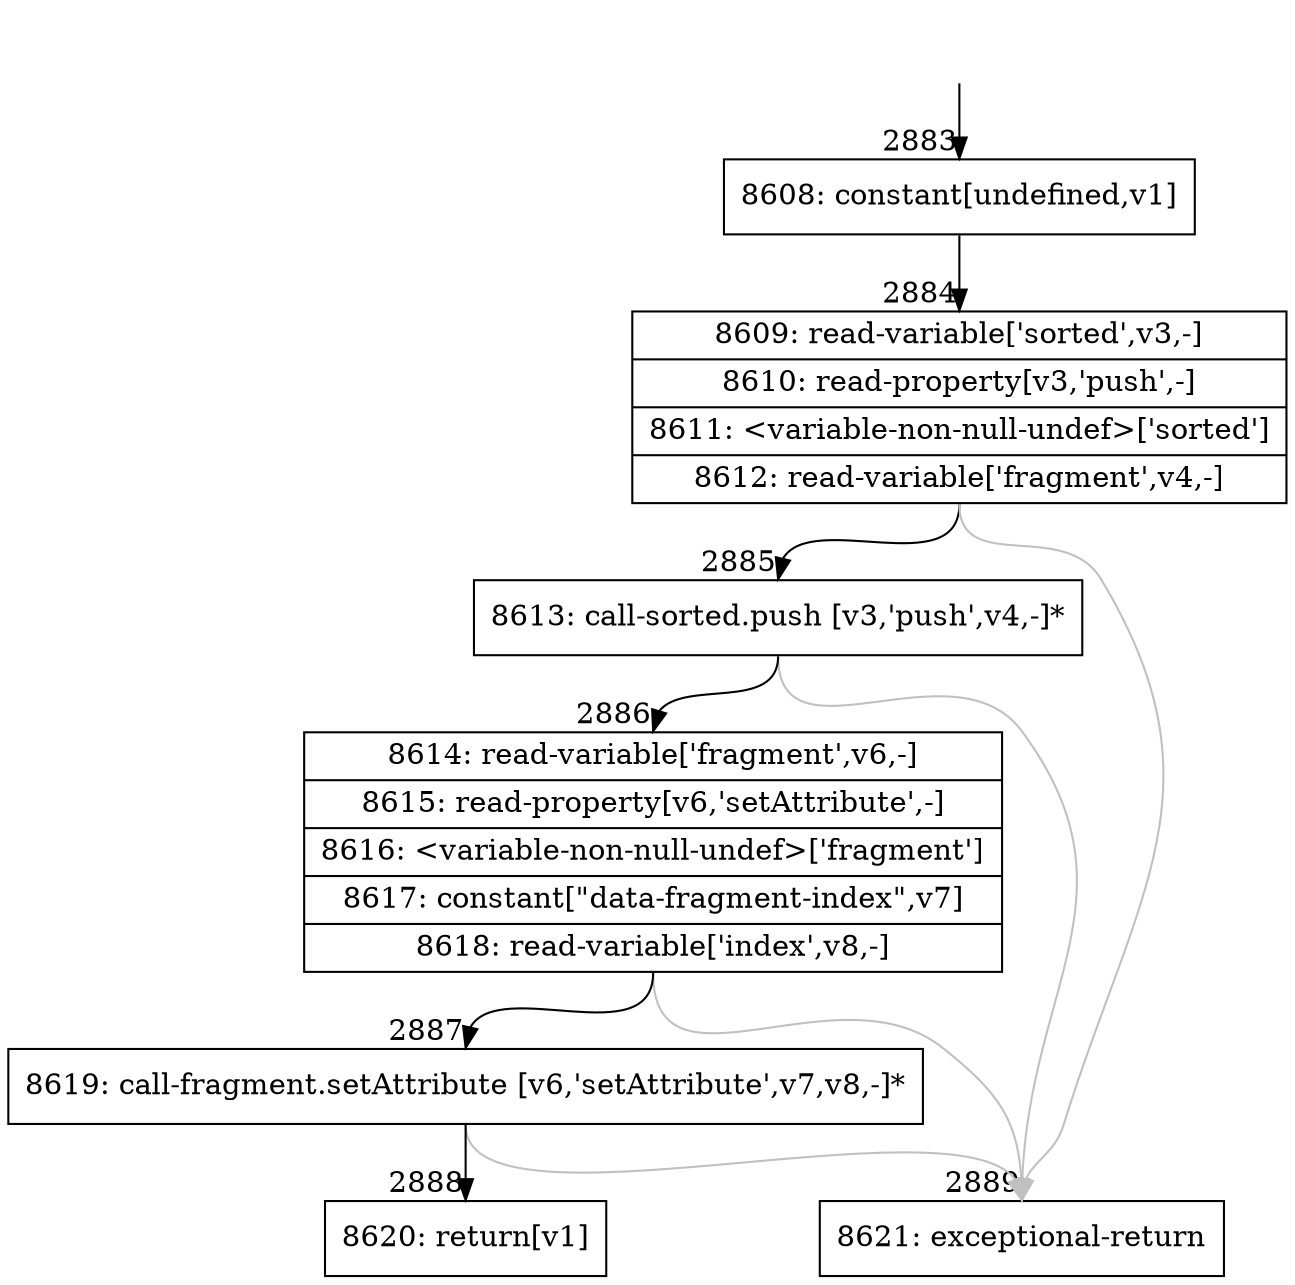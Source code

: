 digraph {
rankdir="TD"
BB_entry177[shape=none,label=""];
BB_entry177 -> BB2883 [tailport=s, headport=n, headlabel="    2883"]
BB2883 [shape=record label="{8608: constant[undefined,v1]}" ] 
BB2883 -> BB2884 [tailport=s, headport=n, headlabel="      2884"]
BB2884 [shape=record label="{8609: read-variable['sorted',v3,-]|8610: read-property[v3,'push',-]|8611: \<variable-non-null-undef\>['sorted']|8612: read-variable['fragment',v4,-]}" ] 
BB2884 -> BB2885 [tailport=s, headport=n, headlabel="      2885"]
BB2884 -> BB2889 [tailport=s, headport=n, color=gray, headlabel="      2889"]
BB2885 [shape=record label="{8613: call-sorted.push [v3,'push',v4,-]*}" ] 
BB2885 -> BB2886 [tailport=s, headport=n, headlabel="      2886"]
BB2885 -> BB2889 [tailport=s, headport=n, color=gray]
BB2886 [shape=record label="{8614: read-variable['fragment',v6,-]|8615: read-property[v6,'setAttribute',-]|8616: \<variable-non-null-undef\>['fragment']|8617: constant[\"data-fragment-index\",v7]|8618: read-variable['index',v8,-]}" ] 
BB2886 -> BB2887 [tailport=s, headport=n, headlabel="      2887"]
BB2886 -> BB2889 [tailport=s, headport=n, color=gray]
BB2887 [shape=record label="{8619: call-fragment.setAttribute [v6,'setAttribute',v7,v8,-]*}" ] 
BB2887 -> BB2888 [tailport=s, headport=n, headlabel="      2888"]
BB2887 -> BB2889 [tailport=s, headport=n, color=gray]
BB2888 [shape=record label="{8620: return[v1]}" ] 
BB2889 [shape=record label="{8621: exceptional-return}" ] 
//#$~ 3380
}
